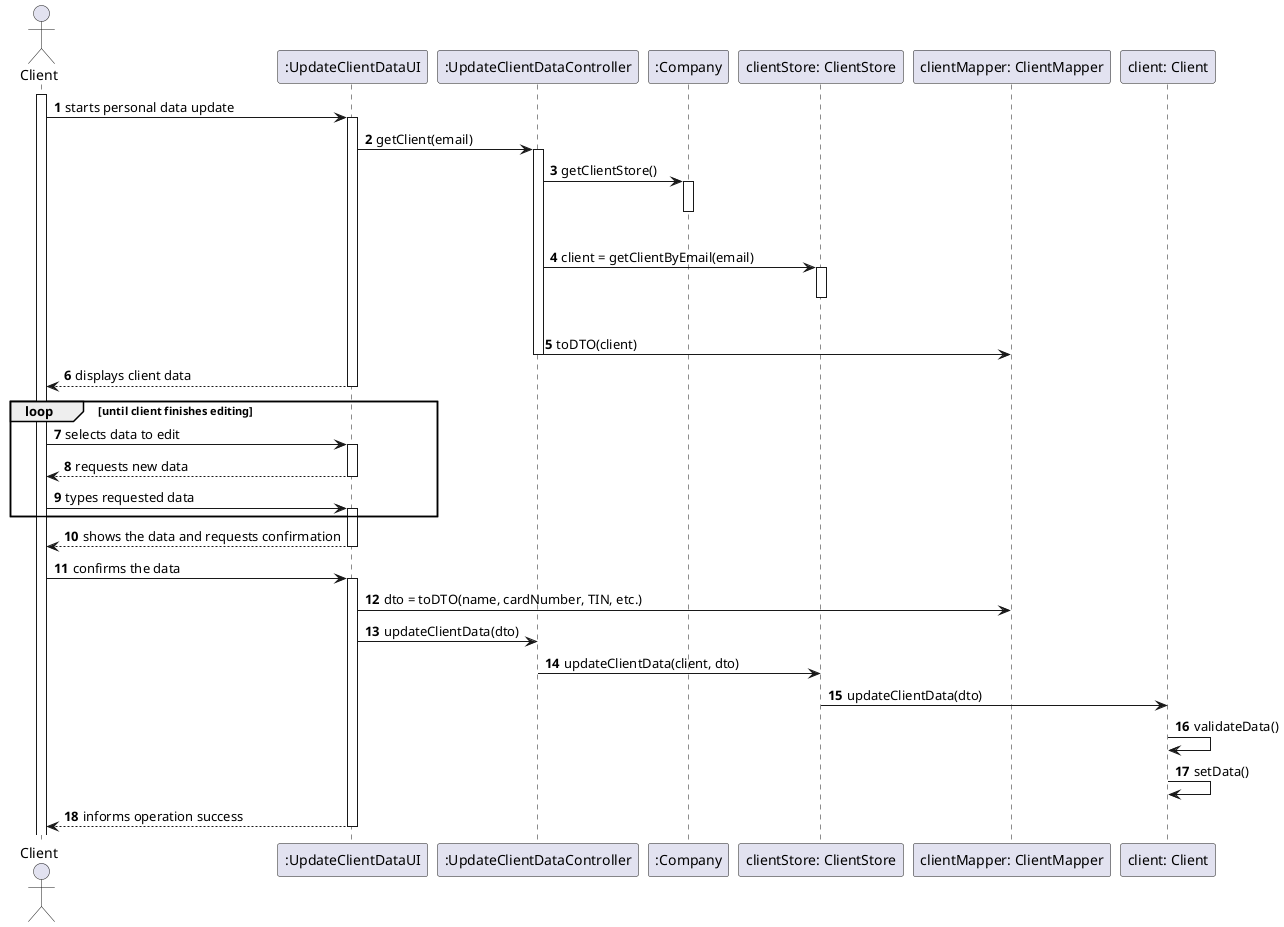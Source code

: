 @startuml
autonumber

actor Client as cli
participant ":UpdateClientDataUI" as ui
participant ":UpdateClientDataController" as controller
participant ":Company" as company
participant "clientStore: ClientStore" as cstore
participant "clientMapper: ClientMapper" as cmapper
participant "client: Client" as client

activate cli
cli -> ui : starts personal data update
activate ui
ui -> controller : getClient(email)
activate controller
controller -> company : getClientStore()
activate company
|||
deactivate company
controller -> cstore : client = getClientByEmail(email)
activate cstore
|||
deactivate cstore
controller -> cmapper : toDTO(client)
deactivate controller
ui --> cli : displays client data
deactivate ui
loop until client finishes editing
cli -> ui :  selects data to edit
activate ui
ui --> cli : requests new data
deactivate ui
cli -> ui :  types requested data
activate ui
end loop
activate ui
ui --> cli : shows the data and requests confirmation
deactivate ui
cli -> ui :  confirms the data
activate ui
ui -> cmapper: dto = toDTO(name, cardNumber, TIN, etc.)
ui -> controller: updateClientData(dto)
controller -> cstore: updateClientData(client, dto)
cstore -> client : updateClientData(dto)
client -> client : validateData()
client -> client : setData()
ui --> cli : informs operation success
deactivate ui
@enduml